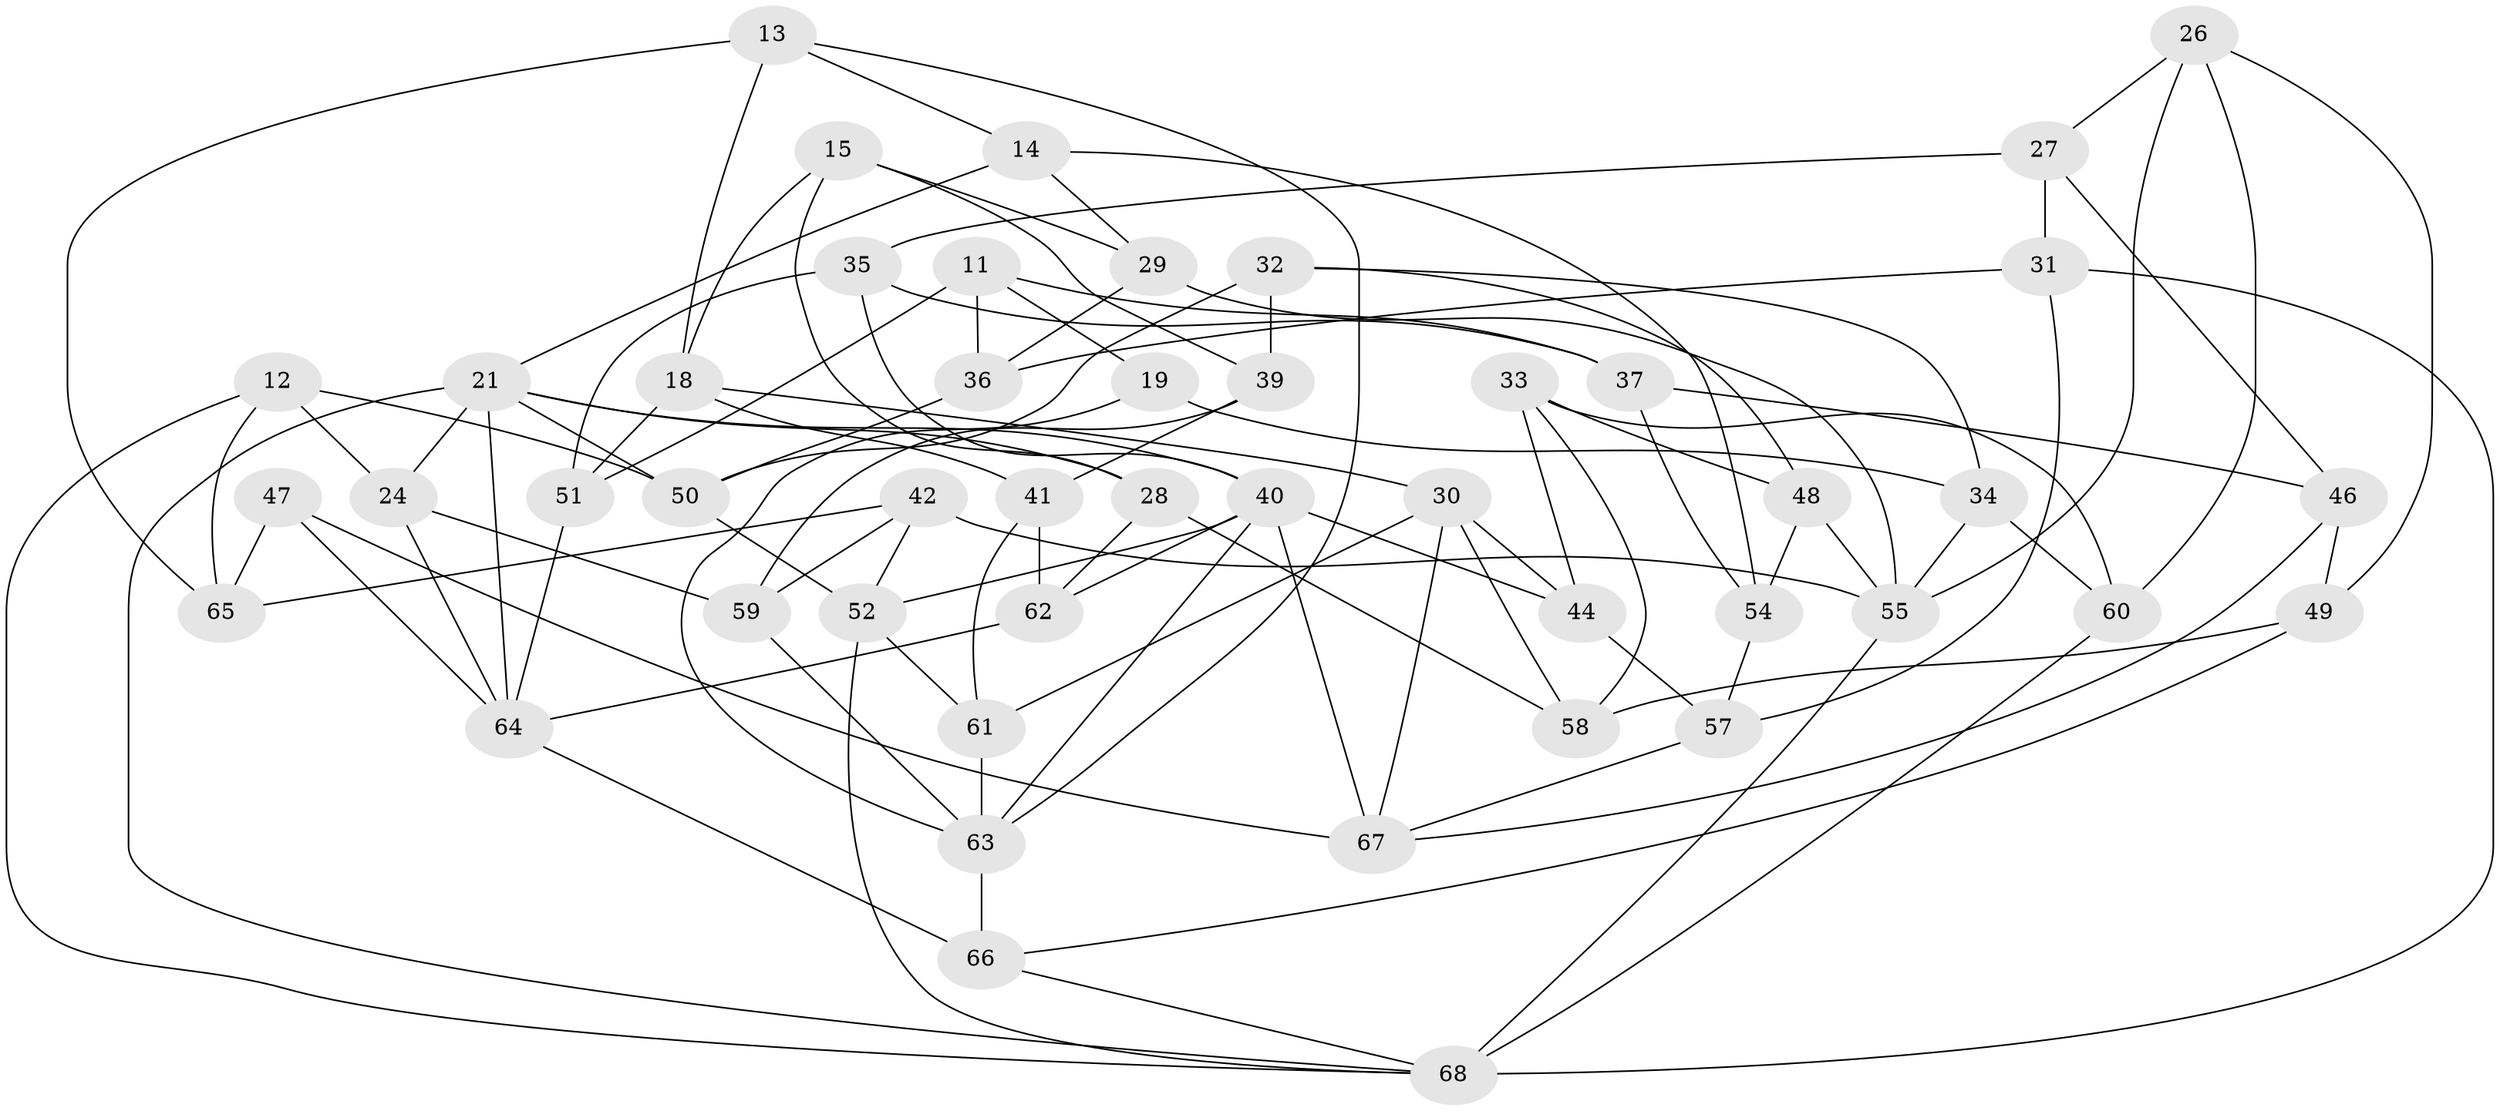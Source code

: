 // original degree distribution, {4: 1.0}
// Generated by graph-tools (version 1.1) at 2025/02/03/04/25 22:02:07]
// undirected, 47 vertices, 103 edges
graph export_dot {
graph [start="1"]
  node [color=gray90,style=filled];
  11;
  12;
  13;
  14;
  15;
  18 [super="+1"];
  19;
  21 [super="+10"];
  24;
  26;
  27;
  28;
  29;
  30 [super="+2"];
  31;
  32;
  33;
  34;
  35;
  36;
  37;
  39;
  40 [super="+8+23"];
  41;
  42;
  44;
  46;
  47;
  48;
  49;
  50 [super="+3"];
  51;
  52 [super="+22"];
  54;
  55 [super="+53"];
  57;
  58;
  59;
  60;
  61;
  62 [super="+45"];
  63 [super="+25"];
  64 [super="+4+9+38"];
  65;
  66 [super="+56"];
  67 [super="+43"];
  68 [super="+17"];
  11 -- 36;
  11 -- 51;
  11 -- 37;
  11 -- 19;
  12 -- 65;
  12 -- 24;
  12 -- 50;
  12 -- 68;
  13 -- 14;
  13 -- 65;
  13 -- 63;
  13 -- 18;
  14 -- 21;
  14 -- 29;
  14 -- 54;
  15 -- 28;
  15 -- 29;
  15 -- 39;
  15 -- 18;
  18 -- 41;
  18 -- 51;
  18 -- 30 [weight=2];
  19 -- 63 [weight=2];
  19 -- 34;
  21 -- 24;
  21 -- 64;
  21 -- 50;
  21 -- 68 [weight=2];
  21 -- 40;
  21 -- 28;
  24 -- 59;
  24 -- 64;
  26 -- 55;
  26 -- 27;
  26 -- 49;
  26 -- 60;
  27 -- 35;
  27 -- 46;
  27 -- 31;
  28 -- 62;
  28 -- 58;
  29 -- 36;
  29 -- 55;
  30 -- 58;
  30 -- 44;
  30 -- 67;
  30 -- 61;
  31 -- 36;
  31 -- 57;
  31 -- 68;
  32 -- 34;
  32 -- 50;
  32 -- 39;
  32 -- 48;
  33 -- 58;
  33 -- 44;
  33 -- 48;
  33 -- 60;
  34 -- 60;
  34 -- 55;
  35 -- 51;
  35 -- 37;
  35 -- 40;
  36 -- 50;
  37 -- 54;
  37 -- 46;
  39 -- 59;
  39 -- 41;
  40 -- 44;
  40 -- 52;
  40 -- 67 [weight=2];
  40 -- 62;
  40 -- 63;
  41 -- 61;
  41 -- 62;
  42 -- 52;
  42 -- 59;
  42 -- 55;
  42 -- 65;
  44 -- 57;
  46 -- 49;
  46 -- 67;
  47 -- 65;
  47 -- 64 [weight=2];
  47 -- 67;
  48 -- 54;
  48 -- 55;
  49 -- 58;
  49 -- 66;
  50 -- 52 [weight=2];
  51 -- 64;
  52 -- 61;
  52 -- 68;
  54 -- 57;
  55 -- 68 [weight=3];
  57 -- 67;
  59 -- 63;
  60 -- 68;
  61 -- 63;
  62 -- 64 [weight=3];
  63 -- 66 [weight=2];
  64 -- 66 [weight=2];
  66 -- 68;
}
